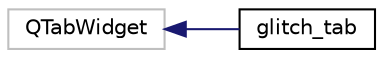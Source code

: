 digraph "Graphical Class Hierarchy"
{
 // LATEX_PDF_SIZE
  edge [fontname="Helvetica",fontsize="10",labelfontname="Helvetica",labelfontsize="10"];
  node [fontname="Helvetica",fontsize="10",shape=record];
  rankdir="LR";
  Node14 [label="QTabWidget",height=0.2,width=0.4,color="grey75", fillcolor="white", style="filled",tooltip=" "];
  Node14 -> Node0 [dir="back",color="midnightblue",fontsize="10",style="solid",fontname="Helvetica"];
  Node0 [label="glitch_tab",height=0.2,width=0.4,color="black", fillcolor="white", style="filled",URL="$classglitch__tab.html",tooltip=" "];
}
